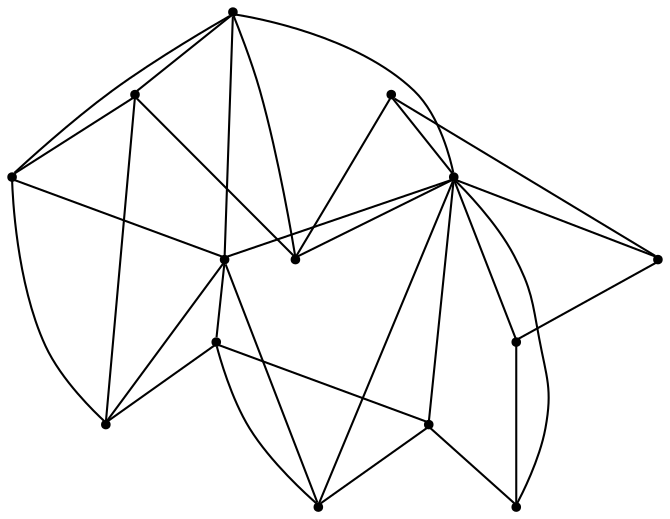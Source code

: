 graph {
  node [shape=point,comment="{\"directed\":false,\"doi\":\"10.1007/978-3-642-25878-7_3\",\"figure\":\"6\"}"]

  v0 [pos="1498.5410430698016,738.5416337713675"]
  v1 [pos="1333.413114057496,829.7810711596833"]
  v2 [pos="1418.8033363635495,949.507588136168"]
  v3 [pos="1202.047341996083,1047.970175206033"]
  v4 [pos="1423.007837472712,738.5416337713676"]
  v5 [pos="1202.0473419960833,923.2534629830934"]
  v6 [pos="1250.65310303076,738.5416337713676"]
  v7 [pos="1202.047341996083,985.6100465678514"]
  v8 [pos="1016.5599245534619,842.908260913025"]
  v9 [pos="980.4311469469187,956.0762859821167"]
  v10 [pos="1499.3293015238708,942.9491598171771"]
  v11 [pos="1328.813497443769,738.0207175804193"]
  v12 [pos="1138.0706683686722,842.908260913025"]
  v13 [pos="1048.6113990367708,753.2481686705326"]

  v0 -- v1 [id="-1",pos="1498.5410430698016,738.5416337713675 1492.4609920685723,776.5184080496508 1491.5477627068674,786.1324021689953 1455.5846479099116,801.1681342264293 1452.2986257041443,802.4766563672173 1452.2986257041443,802.4766563672173 1452.2986257041443,802.4766563672173 1448.8833056957722,803.660227297652 1448.8833056957722,803.660227297652 1448.8833056957722,803.660227297652 1411.8653193576831,815.8246250530508 1371.5361130137128,822.4048165026999 1333.413114057496,829.7810711596833"]
  v2 -- v1 [id="-2",pos="1418.8033363635495,949.507588136168 1392.0697748742355,890.0572806804626 1380.7730156797213,876.771882982409 1333.413114057496,829.7810711596833"]
  v2 -- v3 [id="-3",pos="1418.8033363635495,949.507588136168 1410.3141275112753,981.367809902455 1411.4817528448377,1018.2487016569585 1375.7147481992738,1028.404468963178 1373.0875593833541,1029.3254197924632 1373.0875593833541,1029.3254197924632 1373.0875593833541,1029.3254197924632 1370.0642051545321,1030.2422373756044 1370.0642051545321,1030.2422373756044 1370.0642051545321,1030.2422373756044 1317.8544905800748,1042.9817922290413 1255.5197145164013,1043.6319200532912 1202.047341996083,1047.970175206033"]
  v2 -- v5 [id="-4",pos="1418.8033363635495,949.507588136168 1376.3818535942094,941.8240266283783 1356.1860713261237,939.4903322670741 1316.0738460386901,943.4701395965277 1312.1330628148107,943.7326325208728 1312.1330628148107,943.7326325208728 1312.1330628148107,943.7326325208728 1308.058782154974,944.1244006669217 1308.058782154974,944.1244006669217 1308.058782154974,944.1244006669217 1259.798122809484,947.8999620484595 1247.2670531942372,945.4579130497804 1202.0473419960833,923.2534629830934"]
  v1 -- v4 [id="-5",pos="1333.413114057496,829.7810711596833 1372.474412913915,802.2724740077037 1393.466725641158,777.1518121241181 1423.007837472712,738.5416337713676"]
  v2 -- v7 [id="-12",pos="1418.8033363635495,949.507588136168 1390.043133627698,965.6402360289178 1363.571317468608,979.8299879832784 1334.2012452499487,983.2471651299304 1331.0485932185218,983.6388696875771 1331.0485932185218,983.6388696875771 1331.0485932185218,983.6388696875771 1327.6332732101496,984.0347710797699 1327.6332732101496,984.0347710797699 1327.6332732101496,984.0347710797699 1287.596005014974,987.7687456462589 1244.9483465372882,985.8017656005308 1202.047341996083,985.6100465678514"]
  v8 -- v13 [id="-15",pos="1016.5599245534619,842.908260913025 1015.771745637903,834.7735237944166 1015.771745637903,834.7735237944166 1015.771745637903,834.7735237944166 1015.9051794430518,830.9645785017158 1015.9051794430518,830.9645785017158 1015.9051794430518,830.9645785017158 1016.1637114174531,827.0266759293221 1016.1637114174531,827.0266759293221 1016.1637114174531,827.0266759293221 1016.5598768303555,822.959307370018 1016.5598768303555,822.959307370018 1016.5598768303555,822.959307370018 1016.8226084381091,819.0211504440155 1016.8226084381091,819.0211504440155 1016.8226084381091,819.0211504440155 1017.2145742176592,815.4746980756596 1017.2145742176592,815.4746980756596 1017.2145742176592,815.4746980756596 1017.6107396305617,812.0574573406054 1017.6107396305617,812.0574573406054 1017.6107396305617,812.0574573406054 1018.0027690409202,809.0362451745486 1018.0027690409202,809.0362451745486 1018.0027690409202,809.0362451745486 1018.5323682589714,806.1523839572769 1018.5323682589714,806.1523839572769 1018.5323682589714,806.1523839572769 1019.0536318411264,803.5228763488668 1019.0536318411264,803.5228763488668 1019.0536318411264,803.5228763488668 1019.7125288617824,801.0307196892419 1019.7125288617824,801.0307196892419 1019.7125288617824,801.0307196892419 1020.3713622516301,798.6677746629186 1020.3713622516301,798.6677746629186 1020.3713622516301,798.6677746629186 1021.1553574415386,796.3050839902043 1021.1553574415386,796.3050839902043 1021.1553574415386,796.3050839902043 1021.9434886339913,794.0713505971826 1021.9434886339913,794.0713505971826 1021.9434886339913,794.0713505971826 1022.8651172624009,791.7127295822099 1022.8651172624009,791.7127295822099 1022.8651172624009,791.7127295822099 1024.049413867756,789.345460544536 1024.049413867756,789.345460544536 1024.049413867756,789.345460544536 1025.2295744705668,786.8535582385199 1025.2295744705668,786.8535582385199 1025.2295744705668,786.8535582385199 1026.672403050323,784.2281202878515 1026.672403050323,784.2281202878515 1026.672403050323,784.2281202878515 1028.2487290660365,781.4734707038816 1028.2487290660365,781.4734707038816 1028.2487290660365,781.4734707038816 1030.0877230586952,778.4522585378247 1030.0877230586952,778.4522585378247 1030.0877230586952,778.4522585378247 1032.0602144873112,775.1723687515557 1032.0602144873112,775.1723687515557 1032.0602144873112,775.1723687515557 1034.29117425952,771.7553823701104 1034.29117425952,771.7553823701104 1034.29117425952,771.7553823701104 1036.655631467686,768.2129996594964 1036.655631467686,768.2129996594964 1036.655631467686,768.2129996594964 1038.8908545040554,764.8000829357928 1038.8908545040554,764.8000829357928 1038.8908545040554,764.8000829357928 1041.1260139096166,761.5161234917821 1041.1260139096166,761.5161234917821 1041.1260139096166,761.5161234917821 1048.6113990367708,753.2481686705326 1048.6113990367708,753.2481686705326 1048.6113990367708,753.2481686705326"]
  v1 -- v6 [id="-17",pos="1333.413114057496,829.7810711596833 1315.2771883179162,816.4788861234448 1298.7218518582104,803.8977299799265 1283.888746857807,790.1413965750658 1281.7870212573948,788.1702196947914 1281.7870212573948,788.1702196947914 1281.7870212573948,788.1702196947914 1279.9480908955445,786.3282544478187 1279.9480908955445,786.3282544478187 1279.9480908955445,786.3282544478187 1267.4460369289136,773.6345468323792 1258.5094716784047,757.7362380988936 1250.65310303076,738.5416337713676"]
  v1 -- v5 [id="-24",pos="1333.413114057496,829.7810711596833 1329.0886370591545,857.7855306721383 1327.0995379895544,892.0826348794244 1303.5925357155875,903.1718799301657 1300.96954653302,904.4845989054999 1300.96954653302,904.4845989054999 1300.96954653302,904.4845989054999 1298.20898754276,905.797317880834 1298.20898754276,905.797317880834 1298.20898754276,905.797317880834 1270.1441104653559,915.9155680297465 1233.7016011581518,919.199463885355 1202.0473419960833,923.2534629830934"]
  v13 -- v12 [id="-36",pos="1048.6113990367708,753.2481686705326 1058.3318481232736,759.1575024768094 1058.3318481232736,759.1575024768094 1058.3318481232736,759.1575024768094 1062.0098997393995,761.5161234917821 1062.0098997393995,761.5161234917821 1062.0098997393995,761.5161234917821 1066.0799171350754,764.1415614424504 1066.0799171350754,764.1415614424504 1066.0799171350754,764.1415614424504 1070.1541341641037,766.7710690508605 1070.1541341641037,766.7710690508605 1070.1541341641037,766.7710690508605 1074.2282875623234,769.3965070015289 1074.2282875623234,769.3965070015289 1074.2282875623234,769.3965070015289 1078.1690707862028,772.0219449521973 1078.1690707862028,772.0219449521973 1078.1690707862028,772.0219449521973 1081.8470587715203,774.5141016118222 1081.8470587715203,774.5141016118222 1081.8470587715203,774.5141016118222 1085.2665784132446,776.8770466381455 1085.2665784132446,776.8770466381455 1085.2665784132446,776.8770466381455 1088.4150308113192,779.1064560198165 1088.4150308113192,779.1064560198165 1088.4150308113192,779.1064560198165 1091.3048876041842,781.2069081217948 1091.3048876041842,781.2069081217948 1091.3048876041842,781.2069081217948 1094.0655738560608,783.3111755279059 1094.0655738560608,783.3111755279059 1094.0655738560608,783.3111755279059 1096.4299674334184,785.2783463388407 1096.4299674334184,785.2783463388407 1096.4299674334184,785.2783463388407 1098.6609908364355,787.116051162865 1098.6609908364355,787.116051162865 1098.6609908364355,787.116051162865 1100.762716436848,789.0872916315416 1100.762716436848,789.0872916315416 1100.762716436848,789.0872916315416 1102.7351442346555,790.9249964555659 1102.7351442346555,790.9249964555659 1102.7351442346555,790.9249964555659 1104.7034996607274,792.8919129128918 1104.7034996607274,792.8919129128918 1104.7034996607274,792.8919129128918 1106.675927458535,794.9923650148701 1106.675927458535,794.9923650148701 1106.675927458535,794.9923650148701 1108.6483552563425,797.2260984078916 1108.6483552563425,797.2260984078916 1108.6483552563425,797.2260984078916 1110.4874128798094,799.4555077895627 1110.4874128798094,799.4555077895627 1110.4874128798094,799.4555077895627 1112.3264705032766,801.9517341069294 1112.3264705032766,801.9517341069294 1112.3264705032766,801.9517341069294 1114.165400865127,804.573102399856 1114.165400865127,804.573102399856 1114.165400865127,804.573102399856 1116.0044584885939,807.3318216415677 1116.0044584885939,807.3318216415677 1116.0044584885939,807.3318216415677 1117.9728139146657,810.4822454409262 1117.9728139146657,810.4822454409262 1117.9728139146657,810.4822454409262 1119.9452417124733,813.7618808735863 1119.9452417124733,813.7618808735863 1119.9452417124733,813.7618808735863 1122.0427676795334,817.4416145329856 1122.0427676795334,817.4416145329856 1122.0427676795334,817.4416145329856 1124.277990715903,821.2505598256864 1124.277990715903,821.2505598256864 1124.277990715903,821.2505598256864 1126.3797163163151,825.188716751689 1126.3797163163151,825.188716751689 1126.3797163163151,825.188716751689 1128.4814419167276,829.1268736776915 1128.4814419167276,829.1268736776915 1128.4814419167276,829.1268736776915 1130.453869714535,832.9358189703923 1130.453869714535,832.9358189703923 1130.453869714535,832.9358189703923 1132.292927338002,836.4782016810065 1132.292927338002,836.4782016810065 1132.292927338002,836.4782016810065 1138.0706683686722,842.908260913025 1138.0706683686722,842.908260913025 1138.0706683686722,842.908260913025"]
  v5 -- v8 [id="-39",pos="1202.0473419960833,923.2534629830934 1172.06332792288,923.1043640769989 1146.5214123972876,920.2288965288197 1121.1254659460926,916.2949364373634 1116.267253727156,915.5073304875237 1116.267253727156,915.5073304875237 1116.267253727156,915.5073304875237 1111.6676371134288,914.7197245376842 1111.6676371134288,914.7197245376842 1111.6676371134288,914.7197245376842 1097.622663305478,911.9150944695729 1081.5719191561348,908.8562379694046 1071.4677285720634,897.78784991459 1069.758096012818,895.8125397881716 1069.758096012818,895.8125397881716 1069.758096012818,895.8125397881716 1068.1859059996484,893.7122148629978 1068.1859059996484,893.7122148629978 1068.1859059996484,893.7122148629978 1066.8681755891446,891.611889937824 1066.8681755891446,891.611889937824 1066.8681755891446,891.611889937824 1065.6880149863337,889.511501424248 1065.6880149863337,889.511501424248 1065.6880149863337,889.511501424248 1059.804010505688,878.3806059700557 1060.554599521203,874.2299366038494 1049.0033807240231,866.6703565832792 1046.905854756963,865.4868492412465 1046.905854756963,865.4868492412465 1046.905854756963,865.4868492412465 1044.8041291565507,864.3075387337602 1044.8041291565507,864.3075387337602 1044.8041291565507,864.3075387337602 1034.0243702800308,858.2148795638965 1025.6466744194227,857.356436133989 1016.5599245534619,842.908260913025"]
  v5 -- v9 [id="-40",pos="1202.0473419960833,923.2534629830934 1163.472787008279,939.0110664795768 1127.976849606365,945.2995779282641 1091.567682842746,941.236406203506 1087.760397054824,940.973913279161 1087.760397054824,940.973913279161 1087.760397054824,940.973913279161 1083.8196138309445,940.8447016458593 1083.8196138309445,940.8447016458593 1083.8196138309445,940.8447016458593 1039.533080252919,937.5400123827264 1023.3280313932819,942.0490659838185 980.4311469469187,956.0762859821167"]
  v7 -- v9 [id="-41",pos="1202.047341996083,985.6100465678514 1159.59868887157,986.1559530008705 1119.7742020995788,988.8230413549899 1082.505892161368,984.0347710797699 1078.8279041760504,983.6388696875771 1078.8279041760504,983.6388696875771 1078.8279041760504,983.6388696875771 1075.2790867317212,982.9846086171831 1075.2790867317212,982.9846086171831 1075.2790867317212,982.9846086171831 1043.1233849843045,977.5753975943301 1009.5415259289241,966.1027780666324 980.4311469469187,956.0762859821167"]
  v13 -- v1 [id="-42",pos="1048.6113990367708,753.2481686705326 1056.7555857383686,752.4606263090952 1056.7555857383686,752.4606263090952 1056.7555857383686,752.4606263090952 1060.5628715262908,752.9856121577853 1060.5628715262908,752.9856121577853 1060.5628715262908,752.9856121577853 1065.162488140018,753.6441336511277 1065.162488140018,753.6441336511277 1065.162488140018,753.6441336511277 1070.1541341641037,754.431612424163 1070.1541341641037,754.431612424163 1070.1541341641037,754.431612424163 1075.6753794062404,755.2193455508069 1075.6753794062404,755.2193455508069 1075.6753794062404,755.2193455508069 1081.3257951893652,756.0068243238421 1081.3257951893652,756.0068243238421 1081.3257951893652,756.0068243238421 1087.1056360367118,756.9237690837879 1087.1056360367118,756.9237690837879 1087.1056360367118,756.9237690837879 1092.751979448101,757.8447835014753 1092.751979448101,757.8447835014753 1092.751979448101,757.8447835014753 1098.2690250568855,758.6281926167687 1098.2690250568855,758.6281926167687 1098.2690250568855,758.6281926167687 1103.5234026887247,759.4159257434128 1103.5234026887247,759.4159257434128 1103.5234026887247,759.4159257434128 1108.5149850820019,760.3366858074913 1108.5149850820019,760.3366858074913 1108.5149850820019,760.3366858074913 1113.1104020623768,760.9952073008337 1113.1104020623768,760.9952073008337 1113.1104020623768,760.9952073008337 1117.4473506991585,761.7829404274778 1117.4473506991585,761.7829404274778 1117.4473506991585,761.7829404274778 1121.517304464026,762.4371379094696 1121.517304464026,762.4371379094696 1121.517304464026,762.4371379094696 1125.1954197109603,763.2248710361137 1125.1954197109603,763.2248710361137 1125.1954197109603,763.2248710361137 1128.7441098936729,763.8831381758472 1128.7441098936729,763.8831381758472 1128.7441098936729,763.8831381758472 1131.8967619250996,764.5375900114478 1131.8967619250996,764.5375900114478 1131.8967619250996,764.5375900114478 1134.9201161539218,765.1917874934396 1134.9201161539218,765.1917874934396 1134.9201161539218,765.1917874934396 1137.8099729467865,765.8500546331732 1137.8099729467865,765.8500546331732 1137.8099729467865,765.8500546331732 1140.566459565311,766.5085761265155 1140.566459565311,766.5085761265155 1140.566459565311,766.5085761265155 1143.1977207529662,767.1627736085073 1143.1977207529662,767.1627736085073 1143.1977207529662,767.1627736085073 1146.4796705869978,767.9505067351513 1146.4796705869978,767.9505067351513 1146.4796705869978,767.9505067351513 1149.632195356808,768.867451495097 1149.632195356808,768.867451495097 1149.632195356808,768.867451495097 1152.65554958563,769.9174231924773 1152.65554958563,769.9174231924773 1152.65554958563,769.9174231924773 1155.808201617057,770.8384376101648 1155.808201617057,770.8384376101648 1155.808201617057,770.8384376101648 1158.6980584099217,771.8886636611538 1158.6980584099217,771.8886636611538 1158.6980584099217,771.8886636611538 1161.7172130053916,773.0721710031864 1161.7172130053916,773.0721710031864 1161.7172130053916,773.0721710031864 1164.6070697982564,774.2516086874772 1164.6070697982564,774.2516086874772 1164.6070697982564,774.2516086874772 1167.4969265911213,775.4307920181591 1167.4969265911213,775.4307920181591 1167.4969265911213,775.4307920181591 1170.386910645603,776.7478350048439 1170.386910645603,776.7478350048439 1170.386910645603,776.7478350048439 1173.147469635863,778.0562299688274 1173.147469635863,778.0562299688274 1173.147469635863,778.0562299688274 1175.7746584517824,779.502230235205 1175.7746584517824,779.502230235205 1175.7746584517824,779.502230235205 1178.4018472677021,780.9441608438408 1178.4018472677021,780.9441608438408 1178.4018472677021,780.9441608438408 1181.0290360836218,782.3904154638273 1181.0290360836218,782.3904154638273 1181.0290360836218,782.3904154638273 1183.5227274635843,783.8320917188543 1183.5227274635843,783.8320917188543 1183.5227274635843,783.8320917188543 1185.8871210409418,785.4116276298842 1185.8871210409418,785.4116276298842 1185.8871210409418,785.4116276298842 1188.2558415132685,786.8535582385199 1188.2558415132685,786.8535582385199 1188.2558415132685,786.8535582385199 1190.4867376546688,788.4287701381992 1190.4867376546688,788.4287701381992 1190.4867376546688,788.4287701381992 1192.717761057686,789.8747704045768 1192.717761057686,789.8747704045768 1192.717761057686,789.8747704045768 1194.8236862914507,791.4459126465142 1194.8236862914507,791.4459126465142 1194.8236862914507,791.4459126465142 1197.0547096944679,793.1544058372368 1197.0547096944679,793.1544058372368 1197.0547096944679,793.1544058372368 1199.0230651205397,794.6006604572233 1199.0230651205397,794.6006604572233 1199.0230651205397,794.6006604572233 1201.1247907209522,796.171548345552 1201.1247907209522,796.171548345552 1201.1247907209522,796.171548345552 1203.2265163213644,797.74701459884 1203.2265163213644,797.74701459884 1203.2265163213644,797.74701459884 1205.4616120961173,799.4555077895627 1205.4616120961173,799.4555077895627 1205.4616120961173,799.4555077895627 1207.6926354991344,801.1642553338942 1207.6926354991344,801.1642553338942 1207.6926354991344,801.1642553338942 1210.0654283431966,803.0019601579185 1210.0654283431966,803.0019601579185 1210.0654283431966,803.0019601579185 1212.559119723159,804.8396649819427 1212.559119723159,804.8396649819427 1212.559119723159,804.8396649819427 1215.0529383647383,806.677624159576 1215.0529383647383,806.677624159576 1215.0529383647383,806.677624159576 1217.6841995523935,808.5153289836003 1217.6841995523935,808.5153289836003 1217.6841995523935,808.5153289836003 1220.4406861709178,810.3530338076246 1220.4406861709178,810.3530338076246 1220.4406861709178,810.3530338076246 1223.0678749868375,812.3199502649505 1223.0678749868375,812.3199502649505 1223.0678749868375,812.3199502649505 1225.9577317797023,814.1579094425837 1225.9577317797023,814.1579094425837 1225.9577317797023,814.1579094425837 1228.7182907699623,815.8623329755645 1228.7182907699623,815.8623329755645 1228.7182907699623,815.8623329755645 1231.608274824444,817.5751501776379 1231.608274824444,817.5751501776379 1231.608274824444,817.5751501776379 1234.3646341813517,819.2836433683605 1234.3646341813517,819.2836433683605 1234.3646341813517,819.2836433683605 1237.2546182358333,820.8588552680397 1237.2546182358333,820.8588552680397 1237.2546182358333,820.8588552680397 1240.0151772260933,822.3007858766756 1240.0151772260933,822.3007858766756 1240.0151772260933,822.3007858766756 1242.7716638446177,823.7467861430531 1242.7716638446177,823.7467861430531 1242.7716638446177,823.7467861430531 1245.6615206374827,824.9262238273438 1245.6615206374827,824.9262238273438 1245.6615206374827,824.9262238273438 1248.4220796277427,826.1056615116346 1248.4220796277427,826.1056615116346 1248.4220796277427,826.1056615116346 1251.178566246267,827.1558875626238 1251.178566246267,827.1558875626238 1251.178566246267,827.1558875626238 1253.9391252365272,828.0766476267024 1253.9391252365272,828.0766476267024 1253.9391252365272,828.0766476267024 1256.5621144190945,828.9935923866481 1256.5621144190945,828.9935923866481 1256.5621144190945,828.9935923866481 1259.3228006709712,829.6521138799905 1259.3228006709712,829.6521138799905 1259.3228006709712,829.6521138799905 1262.079160027879,830.310381019724 1262.079160027879,830.310381019724 1262.079160027879,830.310381019724 1264.9691440823606,830.8312972106723 1264.9691440823606,830.8312972106723 1264.9691440823606,830.8312972106723 1267.992371049566,831.3606070707132 1267.992371049566,831.3606070707132 1267.992371049566,831.3606070707132 1271.2743208835975,831.7523116283598 1271.2743208835975,831.7523116283598 1271.2743208835975,831.7523116283598 1274.693840525322,832.1483401973571 1274.693840525322,832.1483401973571 1274.693840525322,832.1483401973571 1278.3760281439918,832.4108331217022 1278.3760281439918,832.4108331217022 1278.3760281439918,832.4108331217022 1282.4459819088593,832.6692563883055 1282.4459819088593,832.6692563883055 1282.4459819088593,832.6692563883055 1286.649433109684,832.8025376793489 1286.649433109684,832.8025376793489 1286.649433109684,832.8025376793489 1291.1156795490706,832.9358189703923 1291.1156795490706,832.9358189703923 1291.1156795490706,832.9358189703923 1295.8445939654025,833.065030603694 1295.8445939654025,833.065030603694 1295.8445939654025,833.065030603694 1319.0930006341598,833.065030603694 1319.0930006341598,833.065030603694 1319.0930006341598,833.065030603694 1322.7751882528296,832.9358189703923 1322.7751882528296,832.9358189703923 1322.7751882528296,832.9358189703923 1325.5315476097371,832.9358189703923 1325.5315476097371,832.9358189703923 1325.5315476097371,832.9358189703923 1333.413114057496,829.7810711596833 1333.413114057496,829.7810711596833 1333.413114057496,829.7810711596833"]
  v3 -- v9 [id="-43",pos="1202.047341996083,1047.970175206033 1139.774128739506,1054.316806454345 1077.5060377630027,1066.4812677981458 1016.5598768303555,1056.629707408125 1009.7292368136112,1055.0544319200433 1009.7292368136112,1055.0544319200433 1009.7292368136112,1055.0544319200433 958.432751600859,1043.198374326987 975.8679748786847,997.0868629300953 980.4311469469187,956.0762859821167"]
  v8 -- v9 [id="-44",pos="1016.5599245534619,842.908260913025 972.9905260934516,884.0271924983787 981.8311360849408,905.2305544518883 980.4311469469187,956.0762859821167"]
  v13 -- v6 [id="-47",pos="1048.6113990367708,753.2481686705326 1059.249277118331,749.5726954340818 1059.249277118331,749.5726954340818 1059.249277118331,749.5726954340818 1063.8489573628665,748.9182435984811 1063.8489573628665,748.9182435984811 1063.8489573628665,748.9182435984811 1069.103207733089,748.1264408140953 1069.103207733089,748.1264408140953 1069.103207733089,748.1264408140953 1074.757950411183,747.2097504077585 1074.757950411183,747.2097504077585 1074.757950411183,747.2097504077585 1080.9297570380795,746.288735990071 1080.9297570380795,746.288735990071 1080.9297570380795,746.288735990071 1087.2349338393167,745.3677215723835 1087.2349338393167,745.3677215723835 1087.2349338393167,745.3677215723835 1093.5401106405536,744.446707154696 1093.5401106405536,744.446707154696 1093.5401106405536,744.446707154696 1099.8452874417906,743.5300167483592 1099.8452874417906,743.5300167483592 1099.8452874417906,743.5300167483592 1106.0212937020394,742.6090023306717 1106.0212937020394,742.6090023306717 1106.0212937020394,742.6090023306717 1111.930305090374,741.8212692040277 1111.930305090374,741.8212692040277 1111.930305090374,741.8212692040277 1117.5766485017634,741.0378600887343 1117.5766485017634,741.0378600887343 1117.5766485017634,741.0378600887343 1122.8350985053382,740.3793385953919 1122.8350985053382,740.3793385953919 1122.8350985053382,740.3793385953919 1127.9559787012201,739.5918598223567 1127.9559787012201,739.5918598223567 1127.9559787012201,739.5918598223567 1132.6848931175523,739.0668739736666 1132.6848931175523,739.0668739736666 1132.6848931175523,739.0668739736666 1137.151139556939,738.5416337713676 1137.151139556939,738.5416337713676 1137.151139556939,738.5416337713676 1141.3545907577636,738.0166479226775 1141.3545907577636,738.0166479226775 1141.3545907577636,738.0166479226775 1145.2994463533785,737.4914077203784 1145.2994463533785,737.4914077203784 1145.2994463533785,737.4914077203784 1148.9775616003126,737.09563350499 1148.9775616003126,737.09563350499 1148.9775616003126,737.09563350499 1152.65554958563,736.7039289473433 1152.65554958563,736.7039289473433 1152.65554958563,736.7039289473433 1156.0708695940023,736.4414360229982 1156.0708695940023,736.4414360229982 1156.0708695940023,736.4414360229982 1159.4861896023745,736.1786887450443 1159.4861896023745,736.1786887450443 1159.4861896023745,736.1786887450443 1162.9015096107464,735.9161958206993 1162.9015096107464,735.9161958206993 1162.9015096107464,735.9161958206993 1166.579497596064,735.6537028963542 1166.579497596064,735.6537028963542 1166.579497596064,735.6537028963542 1170.386910645603,735.3912099720092 1170.386910645603,735.3912099720092 1170.386910645603,735.3912099720092 1174.1983960668774,735.128717047664 1174.1983960668774,735.128717047664 1174.1983960668774,735.128717047664 1177.876384052195,734.9951814030118 1177.876384052195,734.9951814030118 1177.876384052195,734.9951814030118 1181.6878694734694,734.8659697697101 1181.6878694734694,734.8659697697101 1181.6878694734694,734.8659697697101 1185.6286526973488,734.7370124900174 1185.6286526973488,734.7370124900174 1185.6286526973488,734.7370124900174 1203.2265163213644,734.7370124900174 1203.2265163213644,734.7370124900174 1203.2265163213644,734.7370124900174 1208.0888009120367,734.8659697697101 1208.0888009120367,734.8659697697101 1208.0888009120367,734.8659697697101 1213.2138807412712,734.9951814030118 1213.2138807412712,734.9951814030118 1213.2138807412712,734.9951814030118 1218.3389605705056,734.9951814030118 1218.3389605705056,734.9951814030118 1218.3389605705056,734.9951814030118 1223.4598407663875,735.2579286809657 1223.4598407663875,735.2579286809657 1223.4598407663875,735.2579286809657 1228.4514231596647,735.3912099720092 1228.4514231596647,735.3912099720092 1228.4514231596647,735.3912099720092 1233.1803375759966,735.5244912630526 1233.1803375759966,735.5244912630526 1233.1803375759966,735.5244912630526 1237.3879884101736,735.6537028963542 1237.3879884101736,735.6537028963542 1237.3879884101736,735.6537028963542 1241.0659763954911,735.7869841873976 1241.0659763954911,735.7869841873976 1241.0659763954911,735.7869841873976 1250.65310303076,738.5416337713676 1250.65310303076,738.5416337713676 1250.65310303076,738.5416337713676"]
  v7 -- v5 [id="-50",pos="1202.047341996083,985.6100465678514 1202.0473419960833,923.2534629830934 1202.0473419960833,923.2534629830934 1202.0473419960833,923.2534629830934"]
  v3 -- v7 [id="-57",pos="1202.047341996083,1047.970175206033 1202.047341996083,985.6100465678514 1202.047341996083,985.6100465678514 1202.047341996083,985.6100465678514"]
  v10 -- v0 [id="-75",pos="1499.3293015238708,942.9491598171771 1502.8779917065833,934.9354314279847 1502.8779917065833,934.9354314279847 1502.8779917065833,934.9354314279847 1503.799620334993,931.7850076286262 1503.799620334993,931.7850076286262 1503.799620334993,931.7850076286262 1504.8462198710386,928.3718365513138 1504.8462198710386,928.3718365513138 1504.8462198710386,928.3718365513138 1506.0305164763936,924.6961725496564 1506.0305164763936,924.6961725496564 1506.0305164763936,924.6961725496564 1507.081442907408,920.8872272569555 1507.081442907408,920.8872272569555 1507.081442907408,920.8872272569555 1508.1323693384227,917.0826059756052 1508.1323693384227,917.0826059756052 1508.1323693384227,917.0826059756052 1509.0496710718633,913.4069419739478 1509.0496710718633,913.4069419739478 1509.0496710718633,913.4069419739478 1509.971299700273,909.8648136169426 1509.971299700273,909.8648136169426 1509.971299700273,909.8648136169426 1510.7594308927255,906.3183612485868 1510.7594308927255,906.3183612485868 1510.7594308927255,906.3183612485868 1511.41839154419,902.9051901712744 1511.41839154419,902.9051901712744 1511.41839154419,902.9051901712744 1512.0730253006852,899.6255547386143 1512.0730253006852,899.6255547386143 1512.0730253006852,899.6255547386143 1512.5984885161924,896.2083140035601 1512.5984885161924,896.2083140035601 1512.5984885161924,896.2083140035601 1512.994653929095,892.6661856465549 1512.994653929095,892.6661856465549 1512.994653929095,892.6661856465549 1513.386619708645,889.1240572895497 1513.386619708645,889.1240572895497 1513.386619708645,889.1240572895497 1513.7785854881952,885.3151119968488 1513.7785854881952,885.3151119968488 1513.7785854881952,885.3151119968488 1514.0455803601094,882.2895758194413 1514.0455803601094,882.2895758194413 1514.0455803601094,882.2895758194413 1514.1747509010977,879.1432216778247 1514.1747509010977,879.1432216778247 1514.1747509010977,879.1432216778247 1514.4375461396596,875.8592622338139 1514.4375461396596,875.8592622338139 1514.4375461396596,875.8592622338139 1514.5668439422645,872.4463455101104 1514.5668439422645,872.4463455101104 1514.5668439422645,872.4463455101104 1514.700214116605,868.9039627994963 1514.700214116605,868.9039627994963 1514.700214116605,868.9039627994963 1514.8337115525621,865.2242291400971 1514.8337115525621,865.2242291400971 1514.8337115525621,865.2242291400971 1514.9628820935502,861.4196078587469 1514.9628820935502,861.4196078587469 1514.9628820935502,861.4196078587469 1515.0963795295072,857.4814509327443 1515.0963795295072,857.4814509327443 1515.0963795295072,857.4814509327443 1515.0963795295072,836.6114829720499 1515.0963795295072,836.6114829720499 1515.0963795295072,836.6114829720499 1514.9628820935502,832.4108331217022 1514.9628820935502,832.4108331217022 1514.9628820935502,832.4108331217022 1514.8337115525621,828.2101832713547 1514.8337115525621,828.2101832713547 1514.8337115525621,828.2101832713547 1514.8337115525621,824.0052094096565 1514.8337115525621,824.0052094096565 1514.8337115525621,824.0052094096565 1514.5668439422645,819.9378408503522 1514.5668439422645,819.9378408503522 1514.5668439422645,819.9378408503522 1514.4375461396596,815.8623329755645 1514.4375461396596,815.8623329755645 1514.4375461396596,815.8623329755645 1514.3040487037024,812.0574573406054 1514.3040487037024,812.0574573406054 1514.3040487037024,812.0574573406054 1514.0455803601094,808.3820476925569 1514.0455803601094,808.3820476925569 1514.0455803601094,808.3820476925569 1513.7785854881952,804.7063836908993 1513.7785854881952,804.7063836908993 1513.7785854881952,804.7063836908993 1513.649414947207,801.293212613587 1513.649414947207,801.293212613587 1513.649414947207,801.293212613587 1513.386619708645,798.0095075231851 1513.386619708645,798.0095075231851 1513.386619708645,798.0095075231851 1512.994653929095,794.8631533815684 1512.994653929095,794.8631533815684 1512.994653929095,794.8631533815684 1512.7277863187974,791.8416868619026 1512.7277863187974,791.8416868619026 1512.7277863187974,791.8416868619026 1512.4649910802354,788.9537559868893 1512.4649910802354,788.9537559868893 1512.4649910802354,788.9537559868893 1511.9396551263449,785.149134705539 1511.9396551263449,785.149134705539 1511.9396551263449,785.149134705539 1511.41839154419,781.3401894128382 1511.41839154419,781.3401894128382 1511.41839154419,781.3401894128382 1510.7594308927255,777.9270183355258 1510.7594308927255,777.9270183355258 1510.7594308927255,777.9270183355258 1510.10479713623,774.5141016118222 1510.10479713623,774.5141016118222 1510.10479713623,774.5141016118222 1509.3166659437775,771.1009305345099 1509.3166659437775,771.1009305345099 1509.3166659437775,771.1009305345099 1508.5284074897083,767.817225444108 1508.5284074897083,767.817225444108 1508.5284074897083,767.817225444108 1507.4776083203105,764.4083783781462 1507.4776083203105,764.4083783781462 1507.4776083203105,764.4083783781462 1506.4266818892959,760.8619260097903 1506.4266818892959,760.8619260097903 1506.4266818892959,760.8619260097903 1505.242385283941,757.448754932478 1505.242385283941,757.448754932478 1505.242385283941,757.448754932478 1503.9287908759811,753.902556917731 1503.9287908759811,753.902556917731 1503.9287908759811,753.902556917731 1502.7486939039786,750.4934554981604 1502.7486939039786,750.4934554981604 1502.7486939039786,750.4934554981604 1501.5643972986236,747.4722433321035 1501.5643972986236,747.4722433321035 1501.5643972986236,747.4722433321035 1498.5410430698016,738.5416337713675 1498.5410430698016,738.5416337713675 1498.5410430698016,738.5416337713675"]
  v12 -- v5 [id="-80",pos="1138.0706683686722,842.908260913025 1138.598104139239,852.7555608800977 1138.598104139239,852.7555608800977 1138.598104139239,852.7555608800977 1139.5155331342964,856.822929439402 1139.5155331342964,856.822929439402 1139.5155331342964,856.822929439402 1140.566459565311,861.4196078587469 1140.566459565311,861.4196078587469 1140.566459565311,861.4196078587469 1141.7465565373136,866.1452435577846 1141.7465565373136,866.1452435577846 1141.7465565373136,866.1452435577846 1142.935052776021,870.7419219771296 1142.935052776021,870.7419219771296 1142.935052776021,870.7419219771296 1144.1151497480237,875.2050647518222 1144.1151497480237,875.2050647518222 1144.1151497480237,875.2050647518222 1145.2994463533785,879.401644944428 1145.2994463533785,879.401644944428 1145.2994463533785,879.401644944428 1146.4796705869978,883.2105902371288 1146.4796705869978,883.2105902371288 1146.4796705869978,883.2105902371288 1147.6639671923529,886.627830972183 1147.6639671923529,886.627830972183 1147.6639671923529,886.627830972183 1148.848263797708,889.644973480498 1148.848263797708,889.644973480498 1148.848263797708,889.644973480498 1150.0283607697104,892.4036927222098 1150.0283607697104,892.4036927222098 1150.0283607697104,892.4036927222098 1151.3419551776703,894.8999190395765 1151.3419551776703,894.8999190395765 1151.3419551776703,894.8999190395765 1152.5221794112897,897.1293284212476 1152.5221794112897,897.1293284212476 1152.5221794112897,897.1293284212476 1153.9691439935898,899.2297805232258 1153.9691439935898,899.2297805232258 1153.9691439935898,899.2297805232258 1155.4162358375067,901.0674853472501 1155.4162358375067,901.0674853472501 1155.4162358375067,901.0674853472501 1156.9882985890597,903.0344018045761 1156.9882985890597,903.0344018045761 1156.9882985890597,903.0344018045761 1158.8273562125266,904.8723609822092 1158.8273562125266,904.8723609822092 1158.8273562125266,904.8723609822092 1160.929081812939,906.5808541729318 1160.929081812939,906.5808541729318 1160.929081812939,906.5808541729318 1163.1641775876917,908.1560660726111 1163.1641775876917,908.1560660726111 1163.1641775876917,908.1560660726111 1165.7913664036114,909.5979966812469 1165.7913664036114,909.5979966812469 1165.7913664036114,909.5979966812469 1168.552052655488,911.1775325922767 1168.552052655488,911.1775325922767 1168.552052655488,911.1775325922767 1171.833875227903,912.6194632009126 1171.833875227903,912.6194632009126 1171.833875227903,912.6194632009126 1175.3826926722325,914.0611394559395 1175.3826926722325,914.0611394559395 1175.3826926722325,914.0611394559395 1179.1899784601546,915.507394075926 1179.1899784601546,915.507394075926 1179.1899784601546,915.507394075926 1183.259932225022,916.9493246845618 1183.259932225022,916.9493246845618 1183.259932225022,916.9493246845618 1187.3342128848587,918.3953249509394 1187.3342128848587,918.3953249509394 1187.3342128848587,918.3953249509394 1191.1456983061332,919.5788322929719 1191.1456983061332,919.5788322929719 1191.1456983061332,919.5788322929719 1202.0473419960833,923.2534629830934 1202.0473419960833,923.2534629830934 1202.0473419960833,923.2534629830934"]
  v12 -- v1 [id="-88",pos="1138.0706683686722,842.908260913025 1147.7932649949578,849.3426441563943 1147.7932649949578,849.3426441563943 1147.7932649949578,849.3426441563943 1152.0009158291348,851.0511373471169 1152.0009158291348,851.0511373471169 1152.0009158291348,851.0511373471169 1156.7297029838498,852.88909652475 1156.7297029838498,852.88909652475 1156.7297029838498,852.88909652475 1161.7172130053916,854.856012982076 1161.7172130053916,854.856012982076 1161.7172130053916,854.856012982076 1166.8422928346258,856.9562107304454 1166.8422928346258,856.9562107304454 1166.8422928346258,856.9562107304454 1171.833875227903,858.9233815413802 1171.833875227903,858.9233815413802 1171.833875227903,858.9233815413802 1176.8254576211802,860.8943676564479 1176.8254576211802,860.8943676564479 1176.8254576211802,860.8943676564479 1181.5543720375122,862.5987911894288 1181.5543720375122,862.5987911894288 1181.5543720375122,862.5987911894288 1186.020618476899,864.3075387337602 1186.020618476899,864.3075387337602 1186.020618476899,864.3075387337602 1190.2240696777235,865.8827506334395 1190.2240696777235,865.8827506334395 1190.2240696777235,865.8827506334395 1194.2941507042078,867.3246812420754 1194.2941507042078,867.3246812420754 1194.2941507042078,867.3246812420754 1197.9763383228776,868.6414698751513 1197.9763383228776,868.6414698751513 1197.9763383228776,868.6414698751513 1201.5209561338545,869.9501191927437 1201.5209561338545,869.9501191927437 1201.5209561338545,869.9501191927437 1204.8027787062695,871.0003452437328 1204.8027787062695,871.0003452437328 1204.8027787062695,871.0003452437328 1208.0888009120367,872.050316941113 1208.0888009120367,872.050316941113 1208.0888009120367,872.050316941113 1211.1163547742112,872.9713313588005 1211.1163547742112,872.9713313588005 1211.1163547742112,872.9713313588005 1214.135509369681,873.7590644854446 1214.135509369681,873.7590644854446 1214.135509369681,873.7590644854446 1217.1546639651506,874.5465432584798 1217.1546639651506,874.5465432584798 1217.1546639651506,874.5465432584798 1220.4406861709178,875.4675576761672 1220.4406861709178,875.4675576761672 1220.4406861709178,875.4675576761672 1223.7225087433328,876.2552908028113 1223.7225087433328,876.2552908028113 1223.7225087433328,876.2552908028113 1227.008658210717,877.0427695758465 1227.008658210717,877.0427695758465 1227.008658210717,877.0427695758465 1230.4239782190891,877.6972214114471 1230.4239782190891,877.6972214114471 1230.4239782190891,877.6972214114471 1233.839298227461,878.3514188934388 1233.839298227461,878.3514188934388 1233.839298227461,878.3514188934388 1237.2546182358333,878.8807287534796 1237.2546182358333,878.8807287534796 1237.2546182358333,878.8807287534796 1240.8033084185458,879.401644944428 1240.8033084185458,879.401644944428 1240.8033084185458,879.401644944428 1244.347926229523,879.7974191598164 1244.347926229523,879.7974191598164 1244.347926229523,879.7974191598164 1247.8925440404998,880.1934477288138 1247.8925440404998,880.1934477288138 1247.8925440404998,880.1934477288138 1251.4412342232124,880.4516166418082 1251.4412342232124,880.4516166418082 1251.4412342232124,880.4516166418082 1254.8565542315846,880.7184335775039 1254.8565542315846,880.7184335775039 1254.8565542315846,880.7184335775039 1265.102514256701,880.7184335775039 1265.102514256701,880.7184335775039 1265.102514256701,880.7184335775039 1268.2551662881278,880.4516166418082 1268.2551662881278,880.4516166418082 1268.2551662881278,880.4516166418082 1271.2743208835975,880.1934477288138 1271.2743208835975,880.1934477288138 1271.2743208835975,880.1934477288138 1274.2976751124195,879.7974191598164 1274.2976751124195,879.7974191598164 1274.2976751124195,879.7974191598164 1277.0540344693272,879.2724333111263 1277.0540344693272,879.2724333111263 1277.0540344693272,879.2724333111263 1279.8189203545564,878.7471931088273 1279.8189203545564,878.7471931088273 1279.8189203545564,878.7471931088273 1282.4459819088593,878.0929956268355 1282.4459819088593,878.0929956268355 1282.4459819088593,878.0929956268355 1284.943872922174,877.3055168538003 1284.943872922174,877.3055168538003 1284.943872922174,877.3055168538003 1287.304194127796,876.3845024361129 1287.304194127796,876.3845024361129 1287.304194127796,876.3845024361129 1289.8020851411109,875.3342763851238 1289.8020851411109,875.3342763851238 1289.8020851411109,875.3342763851238 1292.2957765210733,874.154838700833 1292.2957765210733,874.154838700833 1292.2957765210733,874.154838700833 1294.793667534388,872.7088384344554 1294.793667534388,872.7088384344554 1294.793667534388,872.7088384344554 1297.2915585477028,871.1336265347762 1297.2915585477028,871.1336265347762 1297.2915585477028,871.1336265347762 1299.785377189282,869.2959217107519 1299.785377189282,869.2959217107519 1299.785377189282,869.2959217107519 1302.4125660052016,867.1954696087737 1302.4125660052016,867.1954696087737 1302.4125660052016,867.1954696087737 1305.0396275595044,864.7033129491488 1305.0396275595044,864.7033129491488 1305.0396275595044,864.7033129491488 1307.929611613986,862.0778749984804 1307.929611613986,862.0778749984804 1307.929611613986,862.0778749984804 1310.8194684068508,859.0566628324236 1310.8194684068508,859.0566628324236 1310.8194684068508,859.0566628324236 1313.971993176661,855.906239033065 1313.971993176661,855.906239033065 1313.971993176661,855.906239033065 1316.995347405483,852.4930679557527 1316.995347405483,852.4930679557527 1316.995347405483,852.4930679557527 1320.1437998035576,849.0801512320492 1320.1437998035576,849.0801512320492 1320.1437998035576,849.0801512320492 1323.0336565964224,845.7961917880384 1323.0336565964224,845.7961917880384 1323.0336565964224,845.7961917880384 1325.660845412342,842.6498376464217 1325.660845412342,842.6498376464217 1325.660845412342,842.6498376464217 1327.7625710127545,840.153611329055 1327.7625710127545,840.153611329055 1327.7625710127545,840.153611329055 1329.4723308336165,838.0534135806856 1329.4723308336165,838.0534135806856 1329.4723308336165,838.0534135806856 1333.413114057496,829.7810711596833 1333.413114057496,829.7810711596833 1333.413114057496,829.7810711596833"]
  v11 -- v6 [id="-89",pos="1328.813497443769,738.0207175804193 1250.65310303076,738.5416337713676 1250.65310303076,738.5416337713676 1250.65310303076,738.5416337713676"]
  v11 -- v1 [id="-97",pos="1328.813497443769,738.0207175804193 1328.1587364256568,749.3099481561278 1328.1587364256568,749.3099481561278 1328.1587364256568,749.3099481561278 1328.550702205207,753.3816407267826 1328.550702205207,753.3816407267826 1328.550702205207,753.3816407267826 1328.9468676181093,757.8447835014753 1328.9468676181093,757.8447835014753 1328.9468676181093,757.8447835014753 1329.3430330310118,762.1746449851245 1329.3430330310118,762.1746449851245 1329.3430330310118,762.1746449851245 1329.6016286362214,766.3752948354721 1329.6016286362214,766.3752948354721 1329.6016286362214,766.3752948354721 1329.997794049124,770.3134517614747 1329.997794049124,770.3134517614747 1329.997794049124,770.3134517614747 1330.2604620260693,773.9888614095232 1330.2604620260693,773.9888614095232 1330.2604620260693,773.9888614095232 1330.5232572646312,777.2687511957922 1330.5232572646312,777.2687511957922 1330.5232572646312,777.2687511957922 1330.7859252415765,780.289963361849 1330.7859252415765,780.289963361849 1330.7859252415765,780.289963361849 1331.0485932185218,783.1778942368625 1331.0485932185218,783.1778942368625 1331.0485932185218,783.1778942368625 1331.1820906544788,785.6700508964874 1331.1820906544788,785.6700508964874 1331.1820906544788,785.6700508964874 1331.4406862596886,788.1662772138541 1331.4406862596886,788.1662772138541 1331.4406862596886,788.1662772138541 1331.574056434029,790.5292222401774 1331.574056434029,790.5292222401774 1331.574056434029,790.5292222401774 1331.703354236634,793.1544058372368 1331.703354236634,793.1544058372368 1331.703354236634,793.1544058372368 1331.836851672591,795.7798437879052 1331.836851672591,795.7798437879052 1331.836851672591,795.7798437879052 1332.0995196495362,798.5388173832258 1332.0995196495362,798.5388173832258 1332.0995196495362,798.5388173832258 1332.2288174521411,801.293212613587 1332.2288174521411,801.293212613587 1332.2288174521411,801.293212613587 1332.3621876264815,804.1813978422092 1332.3621876264815,804.1813978422092 1332.3621876264815,804.1813978422092 1332.4914854290864,807.4610332748694 1332.4914854290864,807.4610332748694 1332.4914854290864,807.4610332748694 1332.6249828650434,810.8739499985729 1332.6249828650434,810.8739499985729 1332.6249828650434,810.8739499985729 1332.758353039384,814.4244720246705 1332.758353039384,814.4244720246705 1332.758353039384,814.4244720246705 1332.8876508419887,818.2334173173714 1332.8876508419887,818.2334173173714 1332.8876508419887,818.2334173173714 1333.413114057496,829.7810711596833 1333.413114057496,829.7810711596833 1333.413114057496,829.7810711596833"]
  v1 -- v10 [id="-103",pos="1333.413114057496,829.7810711596833 1341.2945532436381,831.4898187040147 1341.2945532436381,831.4898187040147 1341.2945532436381,831.4898187040147 1344.839171054615,832.27729747705 1344.839171054615,832.27729747705 1344.839171054615,832.27729747705 1348.9175240861873,833.1983118947375 1348.9175240861873,833.1983118947375 1348.9175240861873,833.1983118947375 1353.6464385025192,834.3777495790282 1353.6464385025192,834.3777495790282 1353.6464385025192,834.3777495790282 1358.9008161343584,835.6904685543624 1358.9008161343584,835.6904685543624 1358.9008161343584,835.6904685543624 1364.4178617431428,837.0031875296966 1364.4178617431428,837.0031875296966 1364.4178617431428,837.0031875296966 1370.1975753288725,838.4491877960742 1370.1975753288725,838.4491877960742 1370.1975753288725,838.4491877960742 1375.8439187402619,839.7619067714083 1375.8439187402619,839.7619067714083 1375.8439187402619,839.7619067714083 1381.627831959344,841.2038373800441 1381.627831959344,841.2038373800441 1381.627831959344,841.2038373800441 1387.1408051963929,842.6498376464217 1387.1408051963929,842.6498376464217 1387.1408051963929,842.6498376464217 1392.3950555666154,843.9584869640141 1392.3950555666154,843.9584869640141 1392.3950555666154,843.9584869640141 1397.3867652215092,845.2752755970901 1397.3867652215092,845.2752755970901 1397.3867652215092,845.2752755970901 1402.1156796378411,846.5839249146825 1402.1156796378411,846.5839249146825 1402.1156796378411,846.5839249146825 1406.5817988156111,847.767432256715 1406.5817988156111,847.767432256715 1406.5817988156111,847.767432256715 1410.6560794754478,848.9509395987475 1410.6560794754478,848.9509395987475 1410.6560794754478,848.9509395987475 1414.4674376351056,850.0011656497367 1414.4674376351056,850.0011656497367 1414.4674376351056,850.0011656497367 1418.0162550794348,851.1803489804186 1418.0162550794348,851.1803489804186 1418.0162550794348,851.1803489804186 1421.431575087807,852.2305750314076 1421.431575087807,852.2305750314076 1421.431575087807,852.2305750314076 1424.584227119234,853.1475197913534 1424.584227119234,853.1475197913534 1424.584227119234,853.1475197913534 1427.4740839120986,854.1974914887336 1427.4740839120986,854.1974914887336 1427.4740839120986,854.1974914887336 1430.3639407049636,855.2477175397227 1430.3639407049636,855.2477175397227 1430.3639407049636,855.2477175397227 1432.9911295208833,856.3020132484536 1432.9911295208833,856.3020132484536 1432.9911295208833,856.3020132484536 1435.6183183368028,857.2189580083992 1435.6183183368028,857.2189580083992 1435.6183183368028,857.2189580083992 1439.033638345175,858.7941699080785 1439.033638345175,858.7941699080785 1439.033638345175,858.7941699080785 1442.4489583535471,860.2401701744561 1442.4489583535471,860.2401701744561 1442.4489583535471,860.2401701744561 1445.7349805593144,861.8113124163935 1445.7349805593144,861.8113124163935 1445.7349805593144,861.8113124163935 1448.883432957389,863.3865243160728 1448.883432957389,863.3865243160728 1448.883432957389,863.3865243160728 1451.906787186211,865.0950175067954 1451.906787186211,865.0950175067954 1451.906787186211,865.0950175067954 1454.9300141534163,866.9329766844286 1454.9300141534163,866.9329766844286 1454.9300141534163,866.9329766844286 1457.819998207898,868.7706815084529 1457.819998207898,868.7706815084529 1457.819998207898,868.7706815084529 1460.7098550007627,870.7419219771296 1460.7098550007627,870.7419219771296 1460.7098550007627,870.7419219771296 1463.4662143576704,872.7088384344554 1463.4662143576704,872.7088384344554 1463.4662143576704,872.7088384344554 1465.9600329992497,874.6757548917814 1465.9600329992497,874.6757548917814 1465.9600329992497,874.6757548917814 1468.4579240125645,876.7762069937596 1468.4579240125645,876.7762069937596 1468.4579240125645,876.7762069937596 1470.693019787317,878.7471931088273 1470.693019787317,878.7471931088273 1470.693019787317,878.7471931088273 1472.9240431903343,880.8476452108056 1472.9240431903343,880.8476452108056 1472.9240431903343,880.8476452108056 1474.8923986164064,882.9480973127838 1474.8923986164064,882.9480973127838 1474.8923986164064,882.9480973127838 1476.7313289782567,885.052364718895 1476.7313289782567,885.052364718895 1476.7313289782567,885.052364718895 1478.441088799119,887.0195355298297 1478.441088799119,887.0195355298297 1478.441088799119,887.0195355298297 1480.0174784456406,889.1240572895497 1480.0174784456406,889.1240572895497 1480.0174784456406,889.1240572895497 1481.3310728536005,891.0909737468756 1481.3310728536005,891.0909737468756 1481.3310728536005,891.0909737468756 1482.6445399999434,893.0619598619434 1482.6445399999434,893.0619598619434 1482.6445399999434,893.0619598619434 1483.9623340412556,895.1624119639216 1483.9623340412556,895.1624119639216 1483.9623340412556,895.1624119639216 1485.1466306466107,897.3918213455926 1485.1466306466107,897.3918213455926 1485.1466306466107,897.3918213455926 1486.32685488023,899.7547663719159 1486.32685488023,899.7547663719159 1486.32685488023,899.7547663719159 1487.3776540496278,902.2509926892826 1487.3776540496278,902.2509926892826 1487.3776540496278,902.2509926892826 1488.4285804806423,904.8723609822092 1488.4285804806423,904.8723609822092 1488.4285804806423,904.8723609822092 1489.47937965004,907.7602918572226 1489.47937965004,907.7602918572226 1489.47937965004,907.7602918572226 1490.5303060810547,910.9150396679318 1490.5303060810547,910.9150396679318 1490.5303060810547,910.9150396679318 1491.5811052504525,914.3238867338935 1491.5811052504525,914.3238867338935 1491.5811052504525,914.3238867338935 1492.632031681467,917.999296381942 1492.632031681467,917.999296381942 1492.632031681467,917.999296381942 1493.5536603098767,922.070734598988 1493.5536603098767,922.070734598988 1493.5536603098767,922.070734598988 1494.6002598459222,926.1424271696428 1494.6002598459222,926.1424271696428 1494.6002598459222,926.1424271696428 1495.521888474332,930.3430770199905 1495.521888474332,930.3430770199905 1495.521888474332,930.3430770199905 1496.4393174693892,934.1476983013406 1496.4393174693892,934.1476983013406 1496.4393174693892,934.1476983013406 1499.3293015238708,942.9491598171771 1499.3293015238708,942.9491598171771 1499.3293015238708,942.9491598171771"]
  v2 -- v10 [id="-107",pos="1418.8033363635495,949.507588136168 1427.3405864761417,951.8672424626767 1427.3405864761417,951.8672424626767 1427.3405864761417,951.8672424626767 1430.626608681909,952.0005237537201 1430.626608681909,952.0005237537201 1430.626608681909,952.0005237537201 1433.6457632773786,952.1381290561142 1433.6457632773786,952.1381290561142 1433.6457632773786,952.1381290561142 1436.6691175062006,952.2673406894158 1436.6691175062006,952.2673406894158 1436.6691175062006,952.2673406894158 1444.2878887153975,952.2673406894158 1444.2878887153975,952.2673406894158 1444.2878887153975,952.2673406894158 1446.6524095543718,952.1381290561142 1446.6524095543718,952.1381290561142 1446.6524095543718,952.1381290561142 1448.883432957389,952.0005237537201 1448.883432957389,952.0005237537201 1448.883432957389,952.0005237537201 1451.2520261680988,951.738030829375 1451.2520261680988,951.738030829375 1451.2520261680988,951.738030829375 1453.349552135159,951.4796075627718 1453.349552135159,951.4796075627718 1453.349552135159,951.4796075627718 1455.4512777355712,951.2171146384267 1455.4512777355712,951.2171146384267 1455.4512777355712,951.2171146384267 1457.819998207898,950.9505520563398 1457.819998207898,950.9505520563398 1457.819998207898,950.9505520563398 1460.3136895878604,950.5588474986931 1460.3136895878604,950.5588474986931 1460.3136895878604,950.5588474986931 1463.0700489447681,950.0336072963942 1463.0700489447681,950.0336072963942 1463.0700489447681,950.0336072963942 1465.9600329992497,949.5086214477041 1465.9600329992497,949.5086214477041 1465.9600329992497,949.5086214477041 1469.246055205017,948.8500999543617 1469.246055205017,948.8500999543617 1469.246055205017,948.8500999543617 1472.7947453877296,948.1959024723699 1472.7947453877296,948.1959024723699 1472.7947453877296,948.1959024723699 1476.6021584372686,947.4081693457258 1476.6021584372686,947.4081693457258 1476.6021584372686,947.4081693457258 1480.5428143995312,946.6206905726906 1480.5428143995312,946.6206905726906 1480.5428143995312,946.6206905726906 1484.4877972567629,945.6996761550032 1484.4877972567629,945.6996761550032 1484.4877972567629,945.6996761550032 1488.295083044685,944.9119430283591 1488.295083044685,944.9119430283591 1488.295083044685,944.9119430283591 1499.3293015238708,942.9491598171771 1499.3293015238708,942.9491598171771 1499.3293015238708,942.9491598171771"]
  v8 -- v12 [id="-116",pos="1016.5599245534619,842.908260913025 1138.0706683686722,842.908260913025 1138.0706683686722,842.908260913025 1138.0706683686722,842.908260913025"]
  v3 -- v10 [id="-125",pos="1202.047341996083,1047.970175206033 1209.5316931226014,1054.1377415137065 1209.5316931226014,1054.1377415137065 1209.5316931226014,1054.1377415137065 1212.559119723159,1055.583741780084 1212.559119723159,1055.583741780084 1212.559119723159,1055.583741780084 1215.8410695571908,1057.02567238872 1215.8410695571908,1057.02567238872 1215.8410695571908,1057.02567238872 1219.2605891989153,1058.4676029973557 1219.2605891989153,1058.4676029973557 1219.2605891989153,1058.4676029973557 1222.671709573935,1059.9136032637334 1222.671709573935,1059.9136032637334 1222.671709573935,1059.9136032637334 1226.0912292156595,1061.097110605766 1226.0912292156595,1061.097110605766 1226.0912292156595,1061.097110605766 1229.5023495906794,1062.2765482900566 1229.5023495906794,1062.2765482900566 1229.5023495906794,1062.2765482900566 1232.9176695990516,1063.3267743410456 1232.9176695990516,1063.3267743410456 1232.9176695990516,1063.3267743410456 1236.3371892407758,1064.2434647473824 1236.3371892407758,1064.2434647473824 1236.3371892407758,1064.2434647473824 1239.7483096157957,1065.0311978740265 1239.7483096157957,1065.0311978740265 1239.7483096157957,1065.0311978740265 1243.2969997985083,1065.8230006584124 1243.2969997985083,1065.8230006584124 1243.2969997985083,1065.8230006584124 1246.9751150454424,1066.4771981404042 1246.9751150454424,1066.4771981404042 1246.9751150454424,1066.4771981404042 1250.9157710077052,1067.0021839890942 1250.9157710077052,1067.0021839890942 1250.9157710077052,1067.0021839890942 1255.1193494701465,1067.5274241913933 1255.1193494701465,1067.5274241913933 1255.1193494701465,1067.5274241913933 1258.0092062630115,1067.7899171157383 1258.0092062630115,1067.7899171157383 1258.0092062630115,1067.7899171157383 1261.1617310328215,1068.0524100400835 1261.1617310328215,1068.0524100400835 1261.1617310328215,1068.0524100400835 1264.3143830642484,1068.3149029644285 1264.3143830642484,1068.3149029644285 1264.3143830642484,1068.3149029644285 1267.5962056366634,1068.5773958887735 1267.5962056366634,1068.5773958887735 1267.5962056366634,1068.5773958887735 1271.1450230809926,1068.8401431667276 1271.1450230809926,1068.8401431667276 1271.1450230809926,1068.8401431667276 1274.82301106631,1068.9691004464203 1274.82301106631,1068.9691004464203 1274.82301106631,1068.9691004464203 1278.5011263132442,1069.235917382116 1278.5011263132442,1069.235917382116 1278.5011263132442,1069.235917382116 1282.4459819088593,1069.3651290154176 1282.4459819088593,1069.3651290154176 1282.4459819088593,1069.3651290154176 1286.649433109684,1069.498410306461 1286.649433109684,1069.498410306461 1286.649433109684,1069.498410306461 1290.8530115721253,1069.6276219397628 1290.8530115721253,1069.6276219397628 1290.8530115721253,1069.6276219397628 1295.185760575555,1069.7568335730643 1295.185760575555,1069.7568335730643 1295.185760575555,1069.7568335730643 1299.6518797533247,1069.8901148641078 1299.6518797533247,1069.8901148641078 1299.6518797533247,1069.8901148641078 1304.251496367052,1069.8901148641078 1304.251496367052,1069.8901148641078 1304.251496367052,1069.8901148641078 1308.8470406090435,1070.0193264974093 1308.8470406090435,1070.0193264974093 1308.8470406090435,1070.0193264974093 1313.5758277637585,1070.0193264974093 1313.5758277637585,1070.0193264974093 1313.5758277637585,1070.0193264974093 1318.3047421800904,1070.1528621420616 1318.3047421800904,1070.1528621420616 1318.3047421800904,1070.1528621420616 1327.7625710127545,1070.1528621420616 1327.7625710127545,1070.1528621420616 1327.7625710127545,1070.1528621420616 1332.6249828650434,1070.0193264974093 1332.6249828650434,1070.0193264974093 1332.6249828650434,1070.0193264974093 1341.9493142617503,1070.0193264974093 1341.9493142617503,1070.0193264974093 1341.9493142617503,1070.0193264974093 1346.5531305088296,1069.8901148641078 1346.5531305088296,1069.8901148641078 1346.5531305088296,1069.8901148641078 1351.1485474892045,1069.8901148641078 1351.1485474892045,1069.8901148641078 1351.1485474892045,1069.8901148641078 1355.6188663003268,1069.7568335730643 1355.6188663003268,1069.7568335730643 1355.6188663003268,1069.7568335730643 1359.9516153037562,1069.6276219397628 1359.9516153037562,1069.6276219397628 1359.9516153037562,1069.6276219397628 1364.2843643071858,1069.6276219397628 1364.2843643071858,1069.6276219397628 1364.2843643071858,1069.6276219397628 1368.4920151413628,1069.498410306461 1368.4920151413628,1069.498410306461 1368.4920151413628,1069.498410306461 1372.6913939704518,1069.3651290154176 1372.6913939704518,1069.3651290154176 1372.6913939704518,1069.3651290154176 1376.6320499327144,1069.235917382116 1376.6320499327144,1069.235917382116 1376.6320499327144,1069.235917382116 1380.706330592551,1069.1026360910726 1380.706330592551,1069.1026360910726 1380.706330592551,1069.1026360910726 1385.3059472062782,1068.9691004464203 1385.3059472062782,1068.9691004464203 1385.3059472062782,1068.9691004464203 1389.7679940123126,1068.710931533426 1389.7679940123126,1068.710931533426 1389.7679940123126,1068.710931533426 1394.2341131900823,1068.5773958887735 1394.2341131900823,1068.5773958887735 1394.2341131900823,1068.5773958887735 1398.8337298038095,1068.3149029644285 1398.8337298038095,1068.3149029644285 1398.8337298038095,1068.3149029644285 1403.2999762431962,1068.0524100400835 1403.2999762431962,1068.0524100400835 1403.2999762431962,1068.0524100400835 1407.7660954209662,1067.7899171157383 1407.7660954209662,1067.7899171157383 1407.7660954209662,1067.7899171157383 1412.2323418603528,1067.3982125580917 1412.2323418603528,1067.3982125580917 1412.2323418603528,1067.3982125580917 1416.83195847408,1067.131395622396 1416.83195847408,1067.131395622396 1416.83195847408,1067.131395622396 1421.302277285202,1066.7396910647494 1421.302277285202,1066.7396910647494 1421.302277285202,1066.7396910647494 1425.768523724589,1066.214705216059 1425.768523724589,1066.214705216059 1425.768523724589,1066.214705216059 1430.1012727280183,1065.6894650137601 1430.1012727280183,1065.6894650137601 1430.1012727280183,1065.6894650137601 1434.4380941031834,1065.1644791650701 1434.4380941031834,1065.1644791650701 1434.4380941031834,1065.1644791650701 1438.6374729322724,1064.5102816830781 1438.6374729322724,1064.5102816830781 1438.6374729322724,1064.5102816830781 1442.8451237664494,1063.8517601897358 1442.8451237664494,1063.8517601897358 1442.8451237664494,1063.8517601897358 1446.7817073569765,1063.1932386963936 1446.7817073569765,1063.1932386963936 1446.7817073569765,1063.1932386963936 1450.5931927782513,1062.4057599233583 1450.5931927782513,1062.4057599233583 1450.5931927782513,1062.4057599233583 1454.2711807635685,1061.4888151634127 1454.2711807635685,1061.4888151634127 1454.2711807635685,1061.4888151634127 1457.819998207898,1060.567800745725 1457.819998207898,1060.567800745725 1457.819998207898,1060.567800745725 1461.2311185829178,1059.6511103393882 1461.2311185829178,1059.6511103393882 1461.2311185829178,1059.6511103393882 1464.3878429860802,1058.6008842883991 1464.3878429860802,1058.6008842883991 1464.3878429860802,1058.6008842883991 1467.4069975815498,1057.55065823741 1467.4069975815498,1057.55065823741 1467.4069975815498,1057.55065823741 1470.2968543744148,1056.371474906728 1470.2968543744148,1056.371474906728 1470.2968543744148,1056.371474906728 1472.9240431903343,1055.1879675646956 1472.9240431903343,1055.1879675646956 1472.9240431903343,1055.1879675646956 1475.421934203649,1054.004460222663 1475.421934203649,1054.004460222663 1475.421934203649,1054.004460222663 1477.782255409271,1052.6958109050706 1477.782255409271,1052.6958109050706 1477.782255409271,1052.6958109050706 1479.8839810096836,1051.2498106386931 1479.8839810096836,1051.2498106386931 1479.8839810096836,1051.2498106386931 1482.3818720229983,1049.545387105712 1482.3818720229983,1049.545387105712 1482.3818720229983,1049.545387105712 1484.6170950593678,1047.5741466370355 1484.6170950593678,1047.5741466370355 1484.6170950593678,1047.5741466370355 1486.8521908341204,1045.602906168359 1486.8521908341204,1045.602906168359 1486.8521908341204,1045.602906168359 1488.9539164345329,1043.373496786688 1488.9539164345329,1043.373496786688 1488.9539164345329,1043.373496786688 1490.7929740579998,1041.144087405017 1490.7929740579998,1041.144087405017 1490.7929740579998,1041.144087405017 1492.632031681467,1038.6478610876502 1492.632031681467,1038.6478610876502 1492.632031681467,1038.6478610876502 1494.3417915023292,1036.022423136982 1494.3417915023292,1036.022423136982 1494.3417915023292,1036.022423136982 1495.913854253882,1033.2634495416614 1495.913854253882,1033.2634495416614 1495.913854253882,1033.2634495416614 1497.360946097799,1030.5090543113001 1497.360946097799,1030.5090543113001 1497.360946097799,1030.5090543113001 1498.6745405057586,1027.4875877916345 1498.6745405057586,1027.4875877916345 1498.6745405057586,1027.4875877916345 1499.8588371111136,1024.603726574363 1499.8588371111136,1024.603726574363 1499.8588371111136,1024.603726574363 1500.9096362805114,1021.5825144083061 1500.9096362805114,1021.5825144083061 1500.9096362805114,1021.5825144083061 1501.8270652755689,1018.4277665975969 1501.8270652755689,1018.4277665975969 1501.8270652755689,1018.4277665975969 1502.6151964680214,1015.4065544315401 1502.6151964680214,1015.4065544315401 1502.6151964680214,1015.4065544315401 1503.2699574861335,1012.389411923225 1503.2699574861335,1012.389411923225 1503.2699574861335,1012.389411923225 1503.9287908759811,1009.5014810482116 1503.9287908759811,1009.5014810482116 1503.9287908759811,1009.5014810482116 1504.320883917148,1006.6135501731982 1504.320883917148,1006.6135501731982 1504.320883917148,1006.6135501731982 1504.7170493300505,1003.7256192981848 1504.7170493300505,1003.7256192981848 1504.7170493300505,1003.7256192981848 1504.9797173069958,1000.9709697142148 1504.9797173069958,1000.9709697142148 1504.9797173069958,1000.9709697142148 1505.242385283941,998.3455317635464 1505.242385283941,998.3455317635464 1505.242385283941,998.3455317635464 1505.3716830865458,995.7160241551363 1505.3716830865458,995.7160241551363 1505.3716830865458,995.7160241551363 1505.505180522503,993.2238674955114 1505.505180522503,993.2238674955114 1505.505180522503,993.2238674955114 1505.505180522503,987.1852584675307 1505.505180522503,987.1852584675307 1505.505180522503,987.1852584675307 1505.3716830865458,984.1681159592156 1505.3716830865458,984.1681159592156 1505.3716830865458,984.1681159592156 1505.1090151096005,981.1469037931588 1505.1090151096005,981.1469037931588 1505.1090151096005,981.1469037931588 1504.8462198710386,977.862944349148 1504.8462198710386,977.862944349148 1504.8462198710386,977.862944349148 1504.4542540914886,974.4540972831862 1504.4542540914886,974.4540972831862 1504.4542540914886,974.4540972831862 1503.9287908759811,970.9078992684393 1503.9287908759811,970.9078992684393 1503.9287908759811,970.9078992684393 1503.4034549220908,967.1030236334802 1503.4034549220908,967.1030236334802 1503.4034549220908,967.1030236334802 1502.6151964680214,963.0315854164343 1502.6151964680214,963.0315854164343 1502.6151964680214,963.0315854164343 1501.960562711526,958.96421685713 1501.960562711526,958.96421685713 1501.960562711526,958.96421685713 1501.168231885721,954.8927786400842 1501.168231885721,954.8927786400842 1501.168231885721,954.8927786400842 1500.3801006932686,951.2171146384267 1500.3801006932686,951.2171146384267 1500.3801006932686,951.2171146384267 1499.3293015238708,942.9491598171771 1499.3293015238708,942.9491598171771 1499.3293015238708,942.9491598171771"]
  v4 -- v11 [id="-131",pos="1423.007837472712,738.5416337713676 1328.813497443769,738.0207175804193 1328.813497443769,738.0207175804193 1328.813497443769,738.0207175804193"]
  v0 -- v4 [id="-138",pos="1498.5410430698016,738.5416337713675 1423.007837472712,738.5416337713676 1423.007837472712,738.5416337713676 1423.007837472712,738.5416337713676"]
}